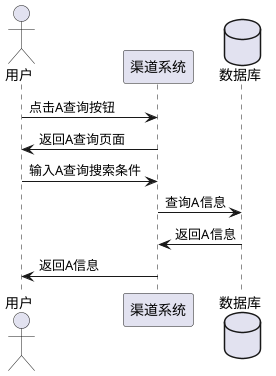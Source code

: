 @startuml
actor 用户
participant 渠道系统
database 数据库

用户->渠道系统:点击A查询按钮
渠道系统->用户:返回A查询页面
用户->渠道系统:输入A查询搜索条件
渠道系统->数据库:查询A信息
数据库->渠道系统:返回A信息
渠道系统->用户:返回A信息
@enduml